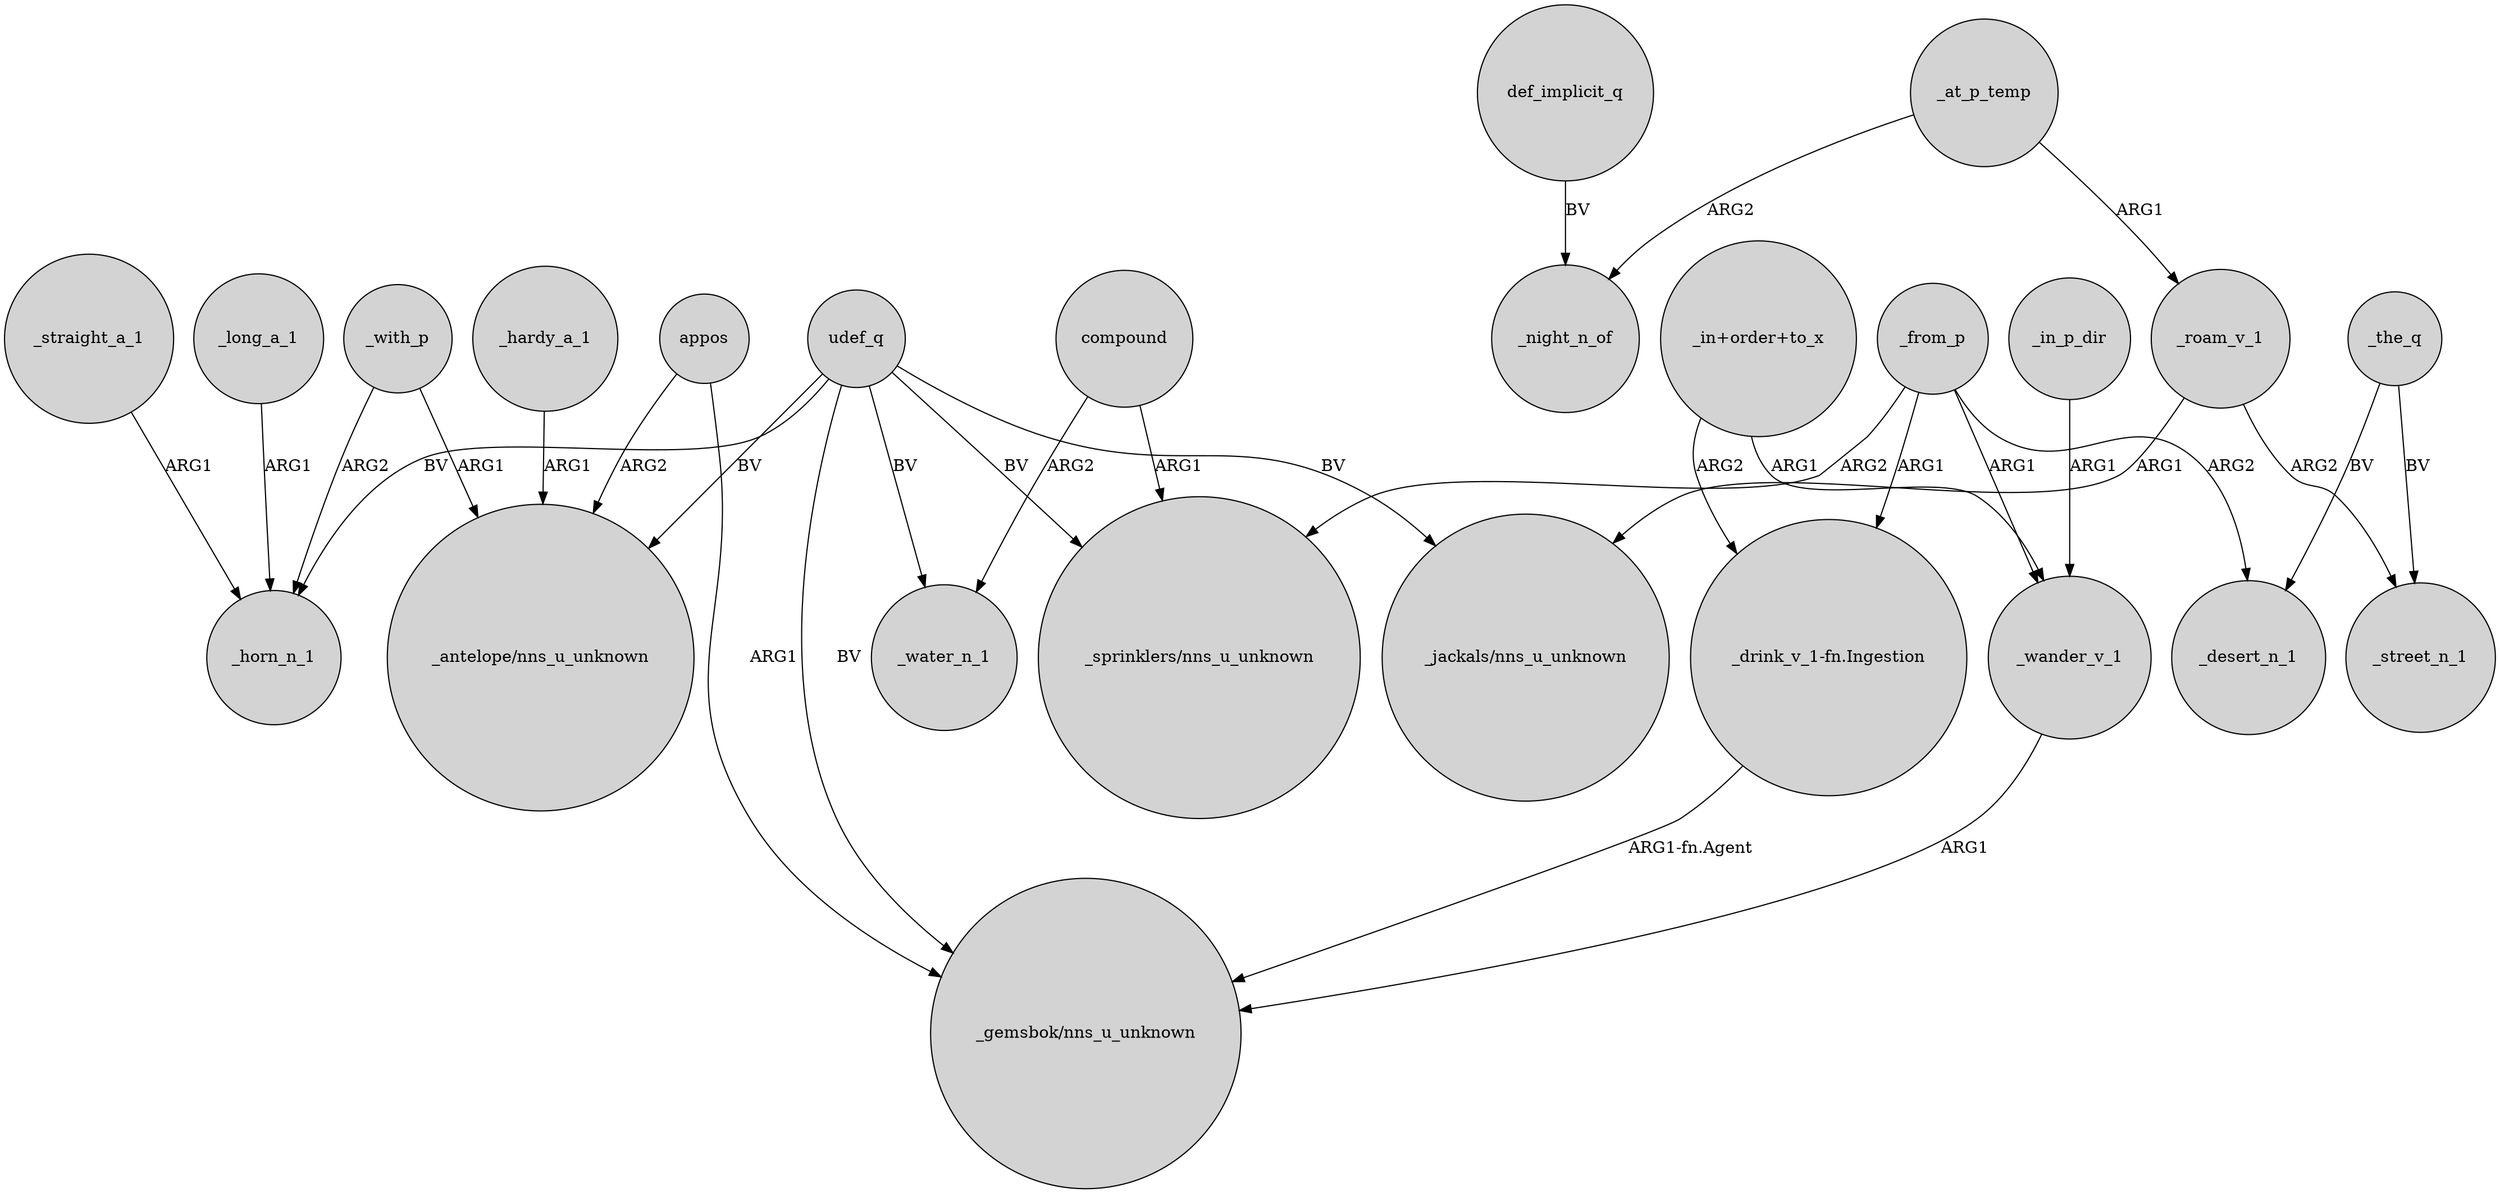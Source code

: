 digraph {
	node [shape=circle style=filled]
	compound -> "_sprinklers/nns_u_unknown" [label=ARG1]
	def_implicit_q -> _night_n_of [label=BV]
	_the_q -> _desert_n_1 [label=BV]
	_at_p_temp -> _roam_v_1 [label=ARG1]
	_with_p -> _horn_n_1 [label=ARG2]
	appos -> "_gemsbok/nns_u_unknown" [label=ARG1]
	udef_q -> "_gemsbok/nns_u_unknown" [label=BV]
	appos -> "_antelope/nns_u_unknown" [label=ARG2]
	_straight_a_1 -> _horn_n_1 [label=ARG1]
	_from_p -> _wander_v_1 [label=ARG1]
	"_in+order+to_x" -> "_drink_v_1-fn.Ingestion" [label=ARG2]
	compound -> _water_n_1 [label=ARG2]
	udef_q -> "_sprinklers/nns_u_unknown" [label=BV]
	_roam_v_1 -> _street_n_1 [label=ARG2]
	_the_q -> _street_n_1 [label=BV]
	_from_p -> "_sprinklers/nns_u_unknown" [label=ARG2]
	_from_p -> _desert_n_1 [label=ARG2]
	udef_q -> _water_n_1 [label=BV]
	_roam_v_1 -> "_jackals/nns_u_unknown" [label=ARG1]
	_wander_v_1 -> "_gemsbok/nns_u_unknown" [label=ARG1]
	_at_p_temp -> _night_n_of [label=ARG2]
	_in_p_dir -> _wander_v_1 [label=ARG1]
	udef_q -> _horn_n_1 [label=BV]
	udef_q -> "_antelope/nns_u_unknown" [label=BV]
	_with_p -> "_antelope/nns_u_unknown" [label=ARG1]
	_long_a_1 -> _horn_n_1 [label=ARG1]
	udef_q -> "_jackals/nns_u_unknown" [label=BV]
	"_drink_v_1-fn.Ingestion" -> "_gemsbok/nns_u_unknown" [label="ARG1-fn.Agent"]
	_from_p -> "_drink_v_1-fn.Ingestion" [label=ARG1]
	_hardy_a_1 -> "_antelope/nns_u_unknown" [label=ARG1]
	"_in+order+to_x" -> _wander_v_1 [label=ARG1]
}
